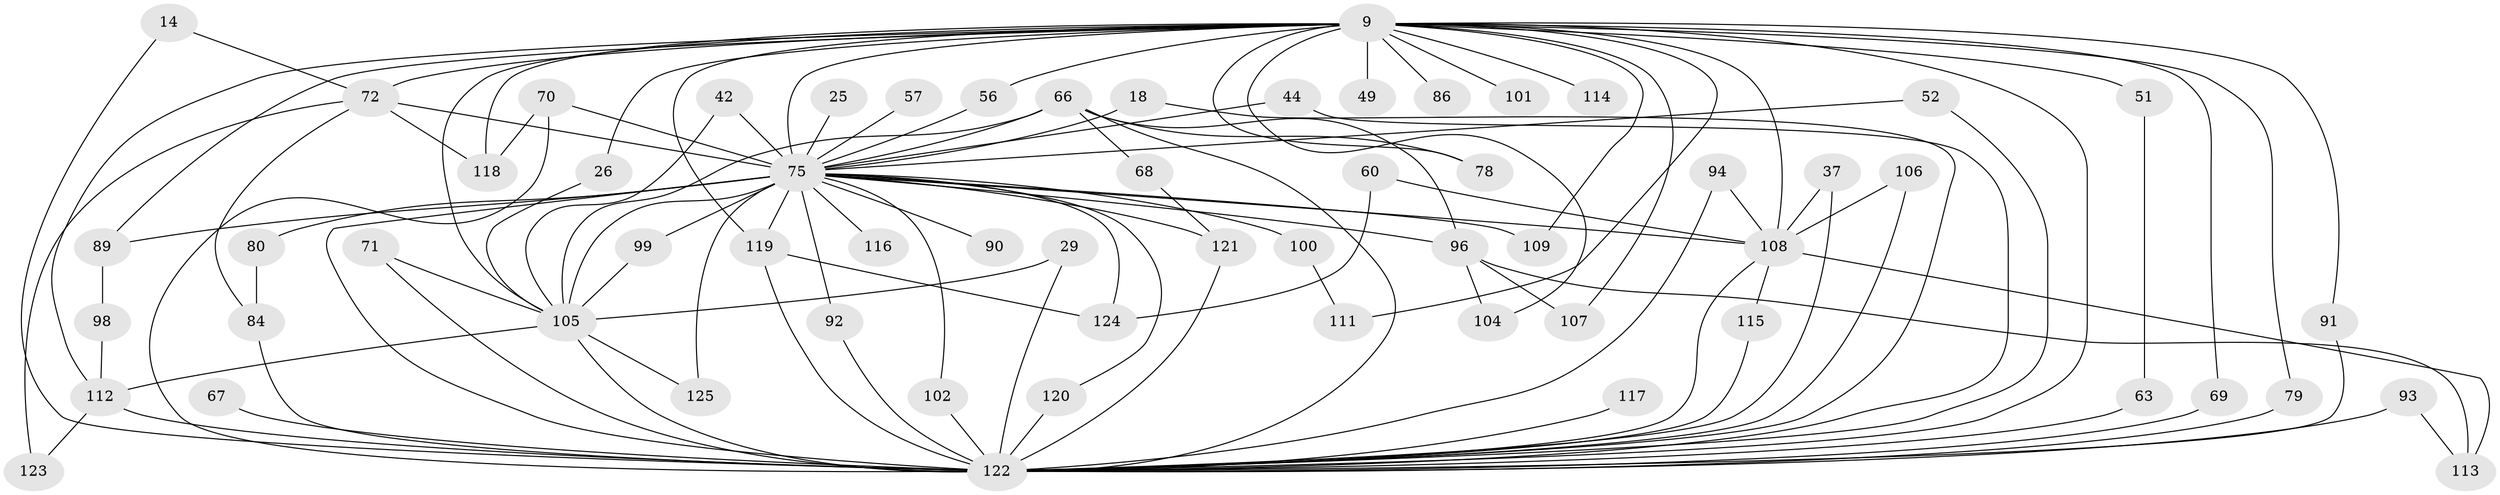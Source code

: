 // original degree distribution, {23: 0.024, 28: 0.008, 34: 0.008, 14: 0.016, 17: 0.008, 27: 0.008, 32: 0.008, 6: 0.024, 3: 0.216, 5: 0.016, 2: 0.536, 4: 0.112, 9: 0.008, 7: 0.008}
// Generated by graph-tools (version 1.1) at 2025/44/03/09/25 04:44:23]
// undirected, 62 vertices, 115 edges
graph export_dot {
graph [start="1"]
  node [color=gray90,style=filled];
  9 [super="+5+6"];
  14;
  18;
  25;
  26;
  29;
  37;
  42;
  44;
  49;
  51;
  52;
  56;
  57;
  60;
  63;
  66 [super="+20+41"];
  67;
  68;
  69;
  70 [super="+45"];
  71;
  72 [super="+28+15+40"];
  75 [super="+54+3+8"];
  78;
  79;
  80;
  84 [super="+59+36"];
  86;
  89 [super="+48+83"];
  90 [super="+24+77"];
  91;
  92;
  93 [super="+55"];
  94;
  96 [super="+76+81"];
  98;
  99;
  100;
  101;
  102;
  104;
  105 [super="+7"];
  106;
  107;
  108 [super="+103+88"];
  109 [super="+53"];
  111 [super="+32"];
  112 [super="+110+38"];
  113 [super="+82"];
  114;
  115;
  116;
  117;
  118 [super="+39"];
  119 [super="+33+23+21"];
  120 [super="+16+73"];
  121 [super="+47+61"];
  122 [super="+85+97+10"];
  123;
  124 [super="+62+30"];
  125 [super="+64"];
  9 -- 49 [weight=2];
  9 -- 51 [weight=2];
  9 -- 56;
  9 -- 79;
  9 -- 91;
  9 -- 101 [weight=2];
  9 -- 104;
  9 -- 107;
  9 -- 114 [weight=2];
  9 -- 119 [weight=2];
  9 -- 86;
  9 -- 26;
  9 -- 105 [weight=7];
  9 -- 111 [weight=3];
  9 -- 109;
  9 -- 69;
  9 -- 78;
  9 -- 112;
  9 -- 75 [weight=10];
  9 -- 122 [weight=7];
  9 -- 89;
  9 -- 72 [weight=2];
  9 -- 108 [weight=6];
  9 -- 118 [weight=2];
  14 -- 72;
  14 -- 122;
  18 -- 75;
  18 -- 122;
  25 -- 75 [weight=2];
  26 -- 105;
  29 -- 105;
  29 -- 122;
  37 -- 108;
  37 -- 122;
  42 -- 105;
  42 -- 75;
  44 -- 75;
  44 -- 122;
  51 -- 63;
  52 -- 75;
  52 -- 122;
  56 -- 75;
  57 -- 75 [weight=2];
  60 -- 124;
  60 -- 108;
  63 -- 122;
  66 -- 68;
  66 -- 78;
  66 -- 96 [weight=2];
  66 -- 105 [weight=2];
  66 -- 122;
  66 -- 75;
  67 -- 122 [weight=2];
  68 -- 121;
  69 -- 122;
  70 -- 75;
  70 -- 122;
  70 -- 118;
  71 -- 105;
  71 -- 122;
  72 -- 84 [weight=2];
  72 -- 75 [weight=4];
  72 -- 118;
  72 -- 123;
  75 -- 89 [weight=5];
  75 -- 80;
  75 -- 90 [weight=3];
  75 -- 120;
  75 -- 96 [weight=2];
  75 -- 99;
  75 -- 116;
  75 -- 125 [weight=2];
  75 -- 119 [weight=2];
  75 -- 124 [weight=4];
  75 -- 105 [weight=6];
  75 -- 92;
  75 -- 121 [weight=3];
  75 -- 100;
  75 -- 102;
  75 -- 108 [weight=4];
  75 -- 109 [weight=2];
  75 -- 122 [weight=9];
  79 -- 122;
  80 -- 84;
  84 -- 122 [weight=2];
  89 -- 98;
  91 -- 122;
  92 -- 122;
  93 -- 113;
  93 -- 122 [weight=3];
  94 -- 108;
  94 -- 122;
  96 -- 107;
  96 -- 104;
  96 -- 113;
  98 -- 112;
  99 -- 105;
  100 -- 111;
  102 -- 122;
  105 -- 112;
  105 -- 125;
  105 -- 122 [weight=4];
  106 -- 108;
  106 -- 122;
  108 -- 113;
  108 -- 115;
  108 -- 122;
  112 -- 123;
  112 -- 122 [weight=5];
  115 -- 122;
  117 -- 122;
  119 -- 124;
  119 -- 122 [weight=2];
  120 -- 122 [weight=3];
  121 -- 122 [weight=2];
}
